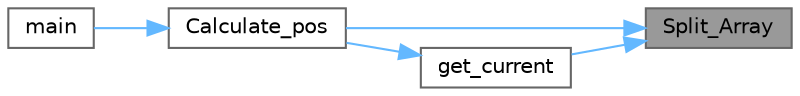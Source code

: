 digraph "Split_Array"
{
 // LATEX_PDF_SIZE
  bgcolor="transparent";
  edge [fontname=Helvetica,fontsize=10,labelfontname=Helvetica,labelfontsize=10];
  node [fontname=Helvetica,fontsize=10,shape=box,height=0.2,width=0.4];
  rankdir="RL";
  Node1 [label="Split_Array",height=0.2,width=0.4,color="gray40", fillcolor="grey60", style="filled", fontcolor="black",tooltip=" "];
  Node1 -> Node2 [dir="back",color="steelblue1",style="solid"];
  Node2 [label="Calculate_pos",height=0.2,width=0.4,color="grey40", fillcolor="white", style="filled",URL="$calculations_8c.html#ae971971c746aed1ed7f41c4e75951ba0",tooltip=" "];
  Node2 -> Node3 [dir="back",color="steelblue1",style="solid"];
  Node3 [label="main",height=0.2,width=0.4,color="grey40", fillcolor="white", style="filled",URL="$main_8c.html#a840291bc02cba5474a4cb46a9b9566fe",tooltip="Main function."];
  Node1 -> Node4 [dir="back",color="steelblue1",style="solid"];
  Node4 [label="get_current",height=0.2,width=0.4,color="grey40", fillcolor="white", style="filled",URL="$calculations_8c.html#a678870043a14e04e206d6e4d45048ef4",tooltip=" "];
  Node4 -> Node2 [dir="back",color="steelblue1",style="solid"];
}
